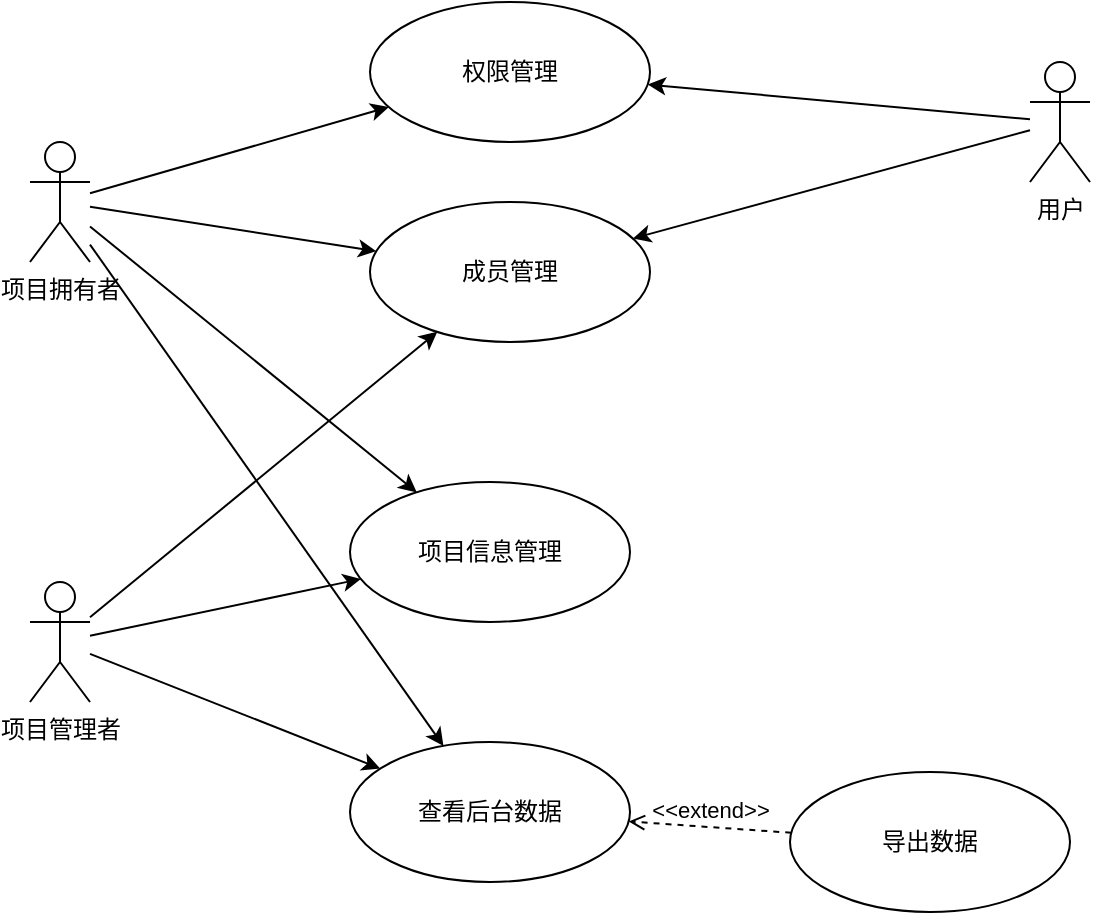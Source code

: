 <mxfile version="22.1.2" type="device">
  <diagram name="第 1 页" id="Qdu2CWRUH62_53N2aATY">
    <mxGraphModel dx="737" dy="598" grid="1" gridSize="10" guides="1" tooltips="1" connect="1" arrows="1" fold="1" page="1" pageScale="1" pageWidth="827" pageHeight="1169" math="0" shadow="0">
      <root>
        <mxCell id="0" />
        <mxCell id="1" parent="0" />
        <mxCell id="Fwkjyfb3d4CnGKF8nB8T-1" value="成员管理" style="ellipse;whiteSpace=wrap;html=1;" vertex="1" parent="1">
          <mxGeometry x="320" y="230" width="140" height="70" as="geometry" />
        </mxCell>
        <mxCell id="Fwkjyfb3d4CnGKF8nB8T-2" value="导出数据" style="ellipse;whiteSpace=wrap;html=1;" vertex="1" parent="1">
          <mxGeometry x="530" y="515" width="140" height="70" as="geometry" />
        </mxCell>
        <mxCell id="Fwkjyfb3d4CnGKF8nB8T-3" value="项目拥有者" style="shape=umlActor;verticalLabelPosition=bottom;verticalAlign=top;html=1;outlineConnect=0;" vertex="1" parent="1">
          <mxGeometry x="150" y="200" width="30" height="60" as="geometry" />
        </mxCell>
        <mxCell id="Fwkjyfb3d4CnGKF8nB8T-4" style="rounded=0;orthogonalLoop=1;jettySize=auto;html=1;" edge="1" parent="1" source="Fwkjyfb3d4CnGKF8nB8T-3" target="Fwkjyfb3d4CnGKF8nB8T-1">
          <mxGeometry relative="1" as="geometry">
            <mxPoint x="230" y="310" as="targetPoint" />
          </mxGeometry>
        </mxCell>
        <mxCell id="Fwkjyfb3d4CnGKF8nB8T-5" value="权限管理" style="ellipse;whiteSpace=wrap;html=1;" vertex="1" parent="1">
          <mxGeometry x="320" y="130" width="140" height="70" as="geometry" />
        </mxCell>
        <mxCell id="Fwkjyfb3d4CnGKF8nB8T-6" style="rounded=0;orthogonalLoop=1;jettySize=auto;html=1;" edge="1" parent="1" source="Fwkjyfb3d4CnGKF8nB8T-3" target="Fwkjyfb3d4CnGKF8nB8T-5">
          <mxGeometry relative="1" as="geometry">
            <mxPoint x="357" y="243" as="targetPoint" />
            <mxPoint x="190" y="350" as="sourcePoint" />
          </mxGeometry>
        </mxCell>
        <mxCell id="Fwkjyfb3d4CnGKF8nB8T-7" value="查看后台数据" style="ellipse;whiteSpace=wrap;html=1;" vertex="1" parent="1">
          <mxGeometry x="310" y="500" width="140" height="70" as="geometry" />
        </mxCell>
        <mxCell id="Fwkjyfb3d4CnGKF8nB8T-8" value="项目管理者" style="shape=umlActor;verticalLabelPosition=bottom;verticalAlign=top;html=1;outlineConnect=0;" vertex="1" parent="1">
          <mxGeometry x="150" y="420" width="30" height="60" as="geometry" />
        </mxCell>
        <mxCell id="Fwkjyfb3d4CnGKF8nB8T-9" value="项目信息管理" style="ellipse;whiteSpace=wrap;html=1;" vertex="1" parent="1">
          <mxGeometry x="310" y="370" width="140" height="70" as="geometry" />
        </mxCell>
        <mxCell id="Fwkjyfb3d4CnGKF8nB8T-10" value="&amp;lt;&amp;lt;extend&amp;gt;&amp;gt;" style="html=1;verticalAlign=bottom;labelBackgroundColor=none;endArrow=open;endFill=0;dashed=1;rounded=0;" edge="1" parent="1" source="Fwkjyfb3d4CnGKF8nB8T-2" target="Fwkjyfb3d4CnGKF8nB8T-7">
          <mxGeometry width="160" relative="1" as="geometry">
            <mxPoint x="300" y="380" as="sourcePoint" />
            <mxPoint x="460" y="380" as="targetPoint" />
          </mxGeometry>
        </mxCell>
        <mxCell id="Fwkjyfb3d4CnGKF8nB8T-11" value="" style="endArrow=classic;html=1;rounded=0;" edge="1" parent="1" source="Fwkjyfb3d4CnGKF8nB8T-8" target="Fwkjyfb3d4CnGKF8nB8T-9">
          <mxGeometry width="50" height="50" relative="1" as="geometry">
            <mxPoint x="350" y="380" as="sourcePoint" />
            <mxPoint x="400" y="330" as="targetPoint" />
          </mxGeometry>
        </mxCell>
        <mxCell id="Fwkjyfb3d4CnGKF8nB8T-12" value="" style="endArrow=classic;html=1;rounded=0;" edge="1" parent="1" source="Fwkjyfb3d4CnGKF8nB8T-8" target="Fwkjyfb3d4CnGKF8nB8T-7">
          <mxGeometry width="50" height="50" relative="1" as="geometry">
            <mxPoint x="350" y="380" as="sourcePoint" />
            <mxPoint x="400" y="330" as="targetPoint" />
          </mxGeometry>
        </mxCell>
        <mxCell id="Fwkjyfb3d4CnGKF8nB8T-13" value="" style="endArrow=classic;html=1;rounded=0;" edge="1" parent="1" source="Fwkjyfb3d4CnGKF8nB8T-8" target="Fwkjyfb3d4CnGKF8nB8T-1">
          <mxGeometry width="50" height="50" relative="1" as="geometry">
            <mxPoint x="350" y="380" as="sourcePoint" />
            <mxPoint x="400" y="330" as="targetPoint" />
          </mxGeometry>
        </mxCell>
        <mxCell id="Fwkjyfb3d4CnGKF8nB8T-14" value="" style="endArrow=classic;html=1;rounded=0;" edge="1" parent="1" source="Fwkjyfb3d4CnGKF8nB8T-3" target="Fwkjyfb3d4CnGKF8nB8T-9">
          <mxGeometry width="50" height="50" relative="1" as="geometry">
            <mxPoint x="350" y="380" as="sourcePoint" />
            <mxPoint x="400" y="330" as="targetPoint" />
          </mxGeometry>
        </mxCell>
        <mxCell id="Fwkjyfb3d4CnGKF8nB8T-15" value="" style="endArrow=classic;html=1;rounded=0;" edge="1" parent="1" source="Fwkjyfb3d4CnGKF8nB8T-3" target="Fwkjyfb3d4CnGKF8nB8T-7">
          <mxGeometry width="50" height="50" relative="1" as="geometry">
            <mxPoint x="350" y="380" as="sourcePoint" />
            <mxPoint x="400" y="330" as="targetPoint" />
          </mxGeometry>
        </mxCell>
        <mxCell id="Fwkjyfb3d4CnGKF8nB8T-16" value="用户" style="shape=umlActor;verticalLabelPosition=bottom;verticalAlign=top;html=1;" vertex="1" parent="1">
          <mxGeometry x="650" y="160" width="30" height="60" as="geometry" />
        </mxCell>
        <mxCell id="Fwkjyfb3d4CnGKF8nB8T-17" value="" style="endArrow=classic;html=1;rounded=0;" edge="1" parent="1" source="Fwkjyfb3d4CnGKF8nB8T-16" target="Fwkjyfb3d4CnGKF8nB8T-5">
          <mxGeometry width="50" height="50" relative="1" as="geometry">
            <mxPoint x="390" y="310" as="sourcePoint" />
            <mxPoint x="440" y="260" as="targetPoint" />
          </mxGeometry>
        </mxCell>
        <mxCell id="Fwkjyfb3d4CnGKF8nB8T-18" value="" style="endArrow=classic;html=1;rounded=0;" edge="1" parent="1" source="Fwkjyfb3d4CnGKF8nB8T-16" target="Fwkjyfb3d4CnGKF8nB8T-1">
          <mxGeometry width="50" height="50" relative="1" as="geometry">
            <mxPoint x="390" y="310" as="sourcePoint" />
            <mxPoint x="440" y="260" as="targetPoint" />
          </mxGeometry>
        </mxCell>
      </root>
    </mxGraphModel>
  </diagram>
</mxfile>
